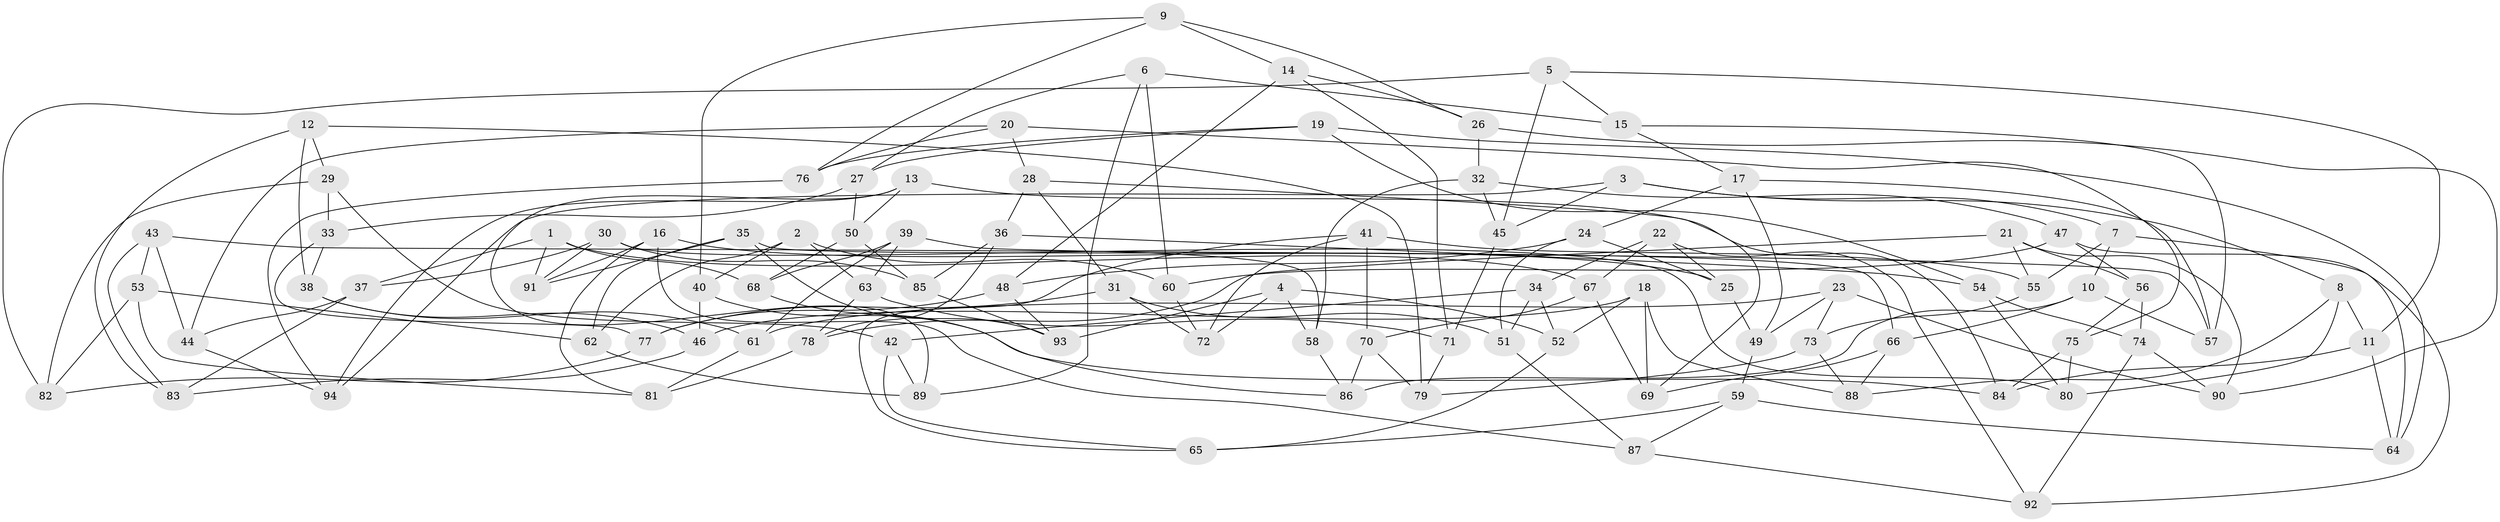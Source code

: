 // coarse degree distribution, {5: 0.07692307692307693, 4: 0.5384615384615384, 6: 0.36923076923076925, 3: 0.015384615384615385}
// Generated by graph-tools (version 1.1) at 2025/24/03/03/25 07:24:31]
// undirected, 94 vertices, 188 edges
graph export_dot {
graph [start="1"]
  node [color=gray90,style=filled];
  1;
  2;
  3;
  4;
  5;
  6;
  7;
  8;
  9;
  10;
  11;
  12;
  13;
  14;
  15;
  16;
  17;
  18;
  19;
  20;
  21;
  22;
  23;
  24;
  25;
  26;
  27;
  28;
  29;
  30;
  31;
  32;
  33;
  34;
  35;
  36;
  37;
  38;
  39;
  40;
  41;
  42;
  43;
  44;
  45;
  46;
  47;
  48;
  49;
  50;
  51;
  52;
  53;
  54;
  55;
  56;
  57;
  58;
  59;
  60;
  61;
  62;
  63;
  64;
  65;
  66;
  67;
  68;
  69;
  70;
  71;
  72;
  73;
  74;
  75;
  76;
  77;
  78;
  79;
  80;
  81;
  82;
  83;
  84;
  85;
  86;
  87;
  88;
  89;
  90;
  91;
  92;
  93;
  94;
  1 -- 67;
  1 -- 91;
  1 -- 37;
  1 -- 68;
  2 -- 62;
  2 -- 40;
  2 -- 63;
  2 -- 60;
  3 -- 7;
  3 -- 45;
  3 -- 94;
  3 -- 8;
  4 -- 52;
  4 -- 58;
  4 -- 72;
  4 -- 93;
  5 -- 11;
  5 -- 82;
  5 -- 45;
  5 -- 15;
  6 -- 89;
  6 -- 27;
  6 -- 60;
  6 -- 15;
  7 -- 55;
  7 -- 64;
  7 -- 10;
  8 -- 88;
  8 -- 11;
  8 -- 80;
  9 -- 40;
  9 -- 76;
  9 -- 26;
  9 -- 14;
  10 -- 86;
  10 -- 57;
  10 -- 66;
  11 -- 84;
  11 -- 64;
  12 -- 29;
  12 -- 83;
  12 -- 38;
  12 -- 79;
  13 -- 50;
  13 -- 84;
  13 -- 94;
  13 -- 89;
  14 -- 26;
  14 -- 71;
  14 -- 48;
  15 -- 17;
  15 -- 57;
  16 -- 91;
  16 -- 81;
  16 -- 25;
  16 -- 87;
  17 -- 49;
  17 -- 57;
  17 -- 24;
  18 -- 52;
  18 -- 88;
  18 -- 46;
  18 -- 69;
  19 -- 54;
  19 -- 27;
  19 -- 76;
  19 -- 64;
  20 -- 44;
  20 -- 28;
  20 -- 76;
  20 -- 75;
  21 -- 56;
  21 -- 90;
  21 -- 55;
  21 -- 78;
  22 -- 25;
  22 -- 92;
  22 -- 34;
  22 -- 67;
  23 -- 49;
  23 -- 61;
  23 -- 73;
  23 -- 90;
  24 -- 51;
  24 -- 48;
  24 -- 25;
  25 -- 49;
  26 -- 90;
  26 -- 32;
  27 -- 33;
  27 -- 50;
  28 -- 36;
  28 -- 31;
  28 -- 69;
  29 -- 33;
  29 -- 42;
  29 -- 82;
  30 -- 91;
  30 -- 37;
  30 -- 85;
  30 -- 80;
  31 -- 72;
  31 -- 77;
  31 -- 51;
  32 -- 45;
  32 -- 58;
  32 -- 47;
  33 -- 38;
  33 -- 77;
  34 -- 52;
  34 -- 42;
  34 -- 51;
  35 -- 91;
  35 -- 93;
  35 -- 66;
  35 -- 62;
  36 -- 54;
  36 -- 78;
  36 -- 85;
  37 -- 44;
  37 -- 83;
  38 -- 46;
  38 -- 61;
  39 -- 58;
  39 -- 63;
  39 -- 61;
  39 -- 68;
  40 -- 46;
  40 -- 84;
  41 -- 70;
  41 -- 65;
  41 -- 55;
  41 -- 72;
  42 -- 65;
  42 -- 89;
  43 -- 44;
  43 -- 83;
  43 -- 57;
  43 -- 53;
  44 -- 94;
  45 -- 71;
  46 -- 83;
  47 -- 60;
  47 -- 56;
  47 -- 92;
  48 -- 93;
  48 -- 77;
  49 -- 59;
  50 -- 85;
  50 -- 68;
  51 -- 87;
  52 -- 65;
  53 -- 81;
  53 -- 82;
  53 -- 62;
  54 -- 80;
  54 -- 74;
  55 -- 73;
  56 -- 74;
  56 -- 75;
  58 -- 86;
  59 -- 64;
  59 -- 65;
  59 -- 87;
  60 -- 72;
  61 -- 81;
  62 -- 89;
  63 -- 78;
  63 -- 71;
  66 -- 69;
  66 -- 88;
  67 -- 69;
  67 -- 70;
  68 -- 86;
  70 -- 86;
  70 -- 79;
  71 -- 79;
  73 -- 88;
  73 -- 79;
  74 -- 92;
  74 -- 90;
  75 -- 84;
  75 -- 80;
  76 -- 94;
  77 -- 82;
  78 -- 81;
  85 -- 93;
  87 -- 92;
}
